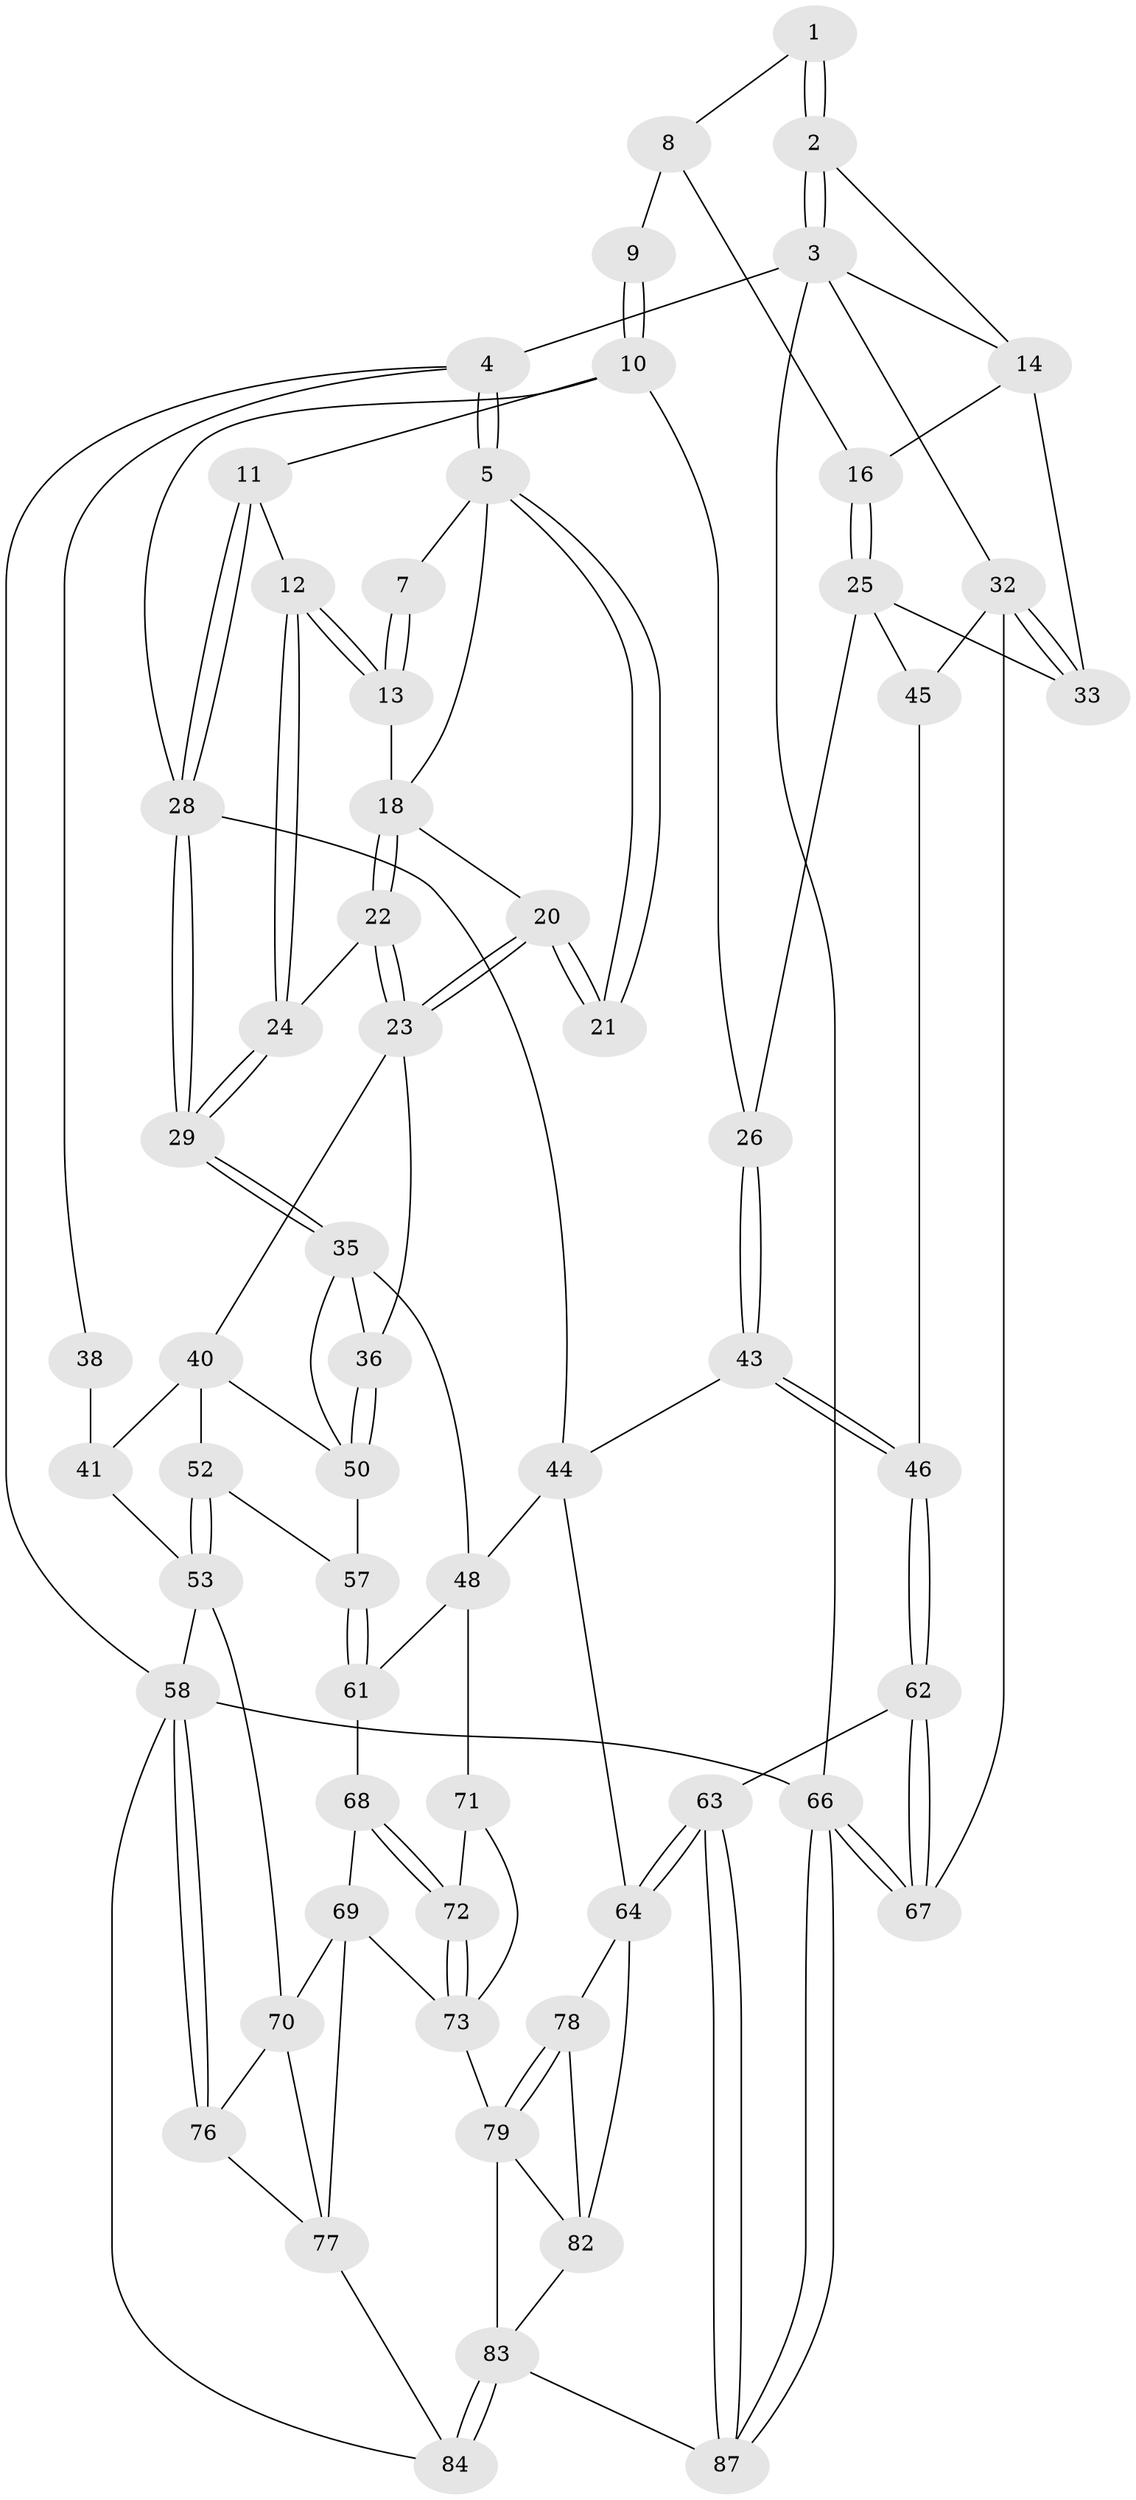 // original degree distribution, {3: 0.03409090909090909, 5: 0.5113636363636364, 6: 0.22727272727272727, 4: 0.22727272727272727}
// Generated by graph-tools (version 1.1) at 2025/11/02/27/25 16:11:56]
// undirected, 61 vertices, 137 edges
graph export_dot {
graph [start="1"]
  node [color=gray90,style=filled];
  1 [pos="+0.7433855850376097+0"];
  2 [pos="+1+0"];
  3 [pos="+1+0",super="+31"];
  4 [pos="+0+0"];
  5 [pos="+0.061001499603881786+0",super="+6"];
  7 [pos="+0.4720543088108836+0"];
  8 [pos="+0.7273705488071383+0",super="+17"];
  9 [pos="+0.6078711331844213+0.12979571177819646"];
  10 [pos="+0.569783380800112+0.15136621163774205",super="+27"];
  11 [pos="+0.5421830257447169+0.14924026191048545"];
  12 [pos="+0.48713146110356187+0.1192606666022242"];
  13 [pos="+0.48137692719732644+0.10286892213982063"];
  14 [pos="+0.852727753289318+0.17469099020372406",super="+15"];
  16 [pos="+0.8341664608863355+0.18815389351891498"];
  18 [pos="+0.299159447372338+0.03134033771199932",super="+19"];
  20 [pos="+0.17957600318671027+0.24373567617650652"];
  21 [pos="+0.1506184343993862+0.23216736988512443"];
  22 [pos="+0.3022667361695125+0.21911475548332554"];
  23 [pos="+0.20561327655132314+0.25938662213990044",super="+37"];
  24 [pos="+0.32552568218500466+0.21889709677463856"];
  25 [pos="+0.7712419856636973+0.31395309103937674",super="+34"];
  26 [pos="+0.7363902675472989+0.32868424228510584"];
  28 [pos="+0.4746659071897081+0.35568594865635506",super="+30"];
  29 [pos="+0.460777412826982+0.3611854739192268"];
  32 [pos="+1+0.3977936049046927",super="+56"];
  33 [pos="+1+0.38546281359778733"];
  35 [pos="+0.3993540406560412+0.4617147248939331",super="+49"];
  36 [pos="+0.2940891391691276+0.4336030626392508"];
  38 [pos="+0+0.15631673832087564",super="+39"];
  40 [pos="+0.11033504766187027+0.4721619397514851",super="+51"];
  41 [pos="+0.03373139820132022+0.39395451675351956",super="+42"];
  43 [pos="+0.6632938788486867+0.5205387154998041"];
  44 [pos="+0.6538579399290481+0.5233100703032016",super="+47"];
  45 [pos="+0.8312352481217735+0.5120211101459126"];
  46 [pos="+0.7636109728080829+0.5565195991155425"];
  48 [pos="+0.4676930264992358+0.6135547299184054",super="+60"];
  50 [pos="+0.24398949524178276+0.5413108258742866",super="+55"];
  52 [pos="+0.07547455737089452+0.5493342762966373"];
  53 [pos="+0.02560144048042833+0.6059454971194663",super="+54"];
  57 [pos="+0.2417558819485997+0.5988246467883525"];
  58 [pos="+0+0.8485884735862759",super="+59"];
  61 [pos="+0.23836103158863733+0.6482256114421233"];
  62 [pos="+0.8533758558617164+0.7499022626437798"];
  63 [pos="+0.8186206280089758+0.7884312137705349"];
  64 [pos="+0.7414822395057856+0.7899547318617864",super="+65"];
  66 [pos="+1+1"];
  67 [pos="+1+0.6676273363034959"];
  68 [pos="+0.22116439201983615+0.6618514792597231"];
  69 [pos="+0.19391311625225593+0.6732232749167006",super="+74"];
  70 [pos="+0.10291270622742796+0.669872328560446",super="+75"];
  71 [pos="+0.3973821932269389+0.6886352590502894"];
  72 [pos="+0.29893566563615315+0.7711193035466917"];
  73 [pos="+0.26923884504232454+0.8165038344201325",super="+81"];
  76 [pos="+0.03694400717015245+0.8569828130928184"];
  77 [pos="+0.19439389286450315+0.8410750656354452",super="+85"];
  78 [pos="+0.5376535493429796+0.7928283351942782"];
  79 [pos="+0.5027490356491503+0.9111067984168196",super="+80"];
  82 [pos="+0.6864917830720079+0.8367075712383402",super="+86"];
  83 [pos="+0.4347801439532928+1",super="+88"];
  84 [pos="+0.20490410660342998+1"];
  87 [pos="+0.8947729566618529+1"];
  1 -- 2;
  1 -- 2;
  1 -- 8;
  2 -- 3;
  2 -- 3;
  2 -- 14;
  3 -- 4;
  3 -- 66;
  3 -- 32;
  3 -- 14;
  4 -- 5;
  4 -- 5;
  4 -- 38;
  4 -- 58;
  5 -- 21;
  5 -- 21;
  5 -- 18;
  5 -- 7;
  7 -- 13;
  7 -- 13;
  8 -- 9 [weight=2];
  8 -- 16;
  9 -- 10;
  9 -- 10;
  10 -- 11;
  10 -- 26;
  10 -- 28;
  11 -- 12;
  11 -- 28;
  11 -- 28;
  12 -- 13;
  12 -- 13;
  12 -- 24;
  12 -- 24;
  13 -- 18;
  14 -- 16;
  14 -- 33;
  16 -- 25;
  16 -- 25;
  18 -- 22;
  18 -- 22;
  18 -- 20;
  20 -- 21;
  20 -- 21;
  20 -- 23;
  20 -- 23;
  22 -- 23;
  22 -- 23;
  22 -- 24;
  23 -- 40;
  23 -- 36;
  24 -- 29;
  24 -- 29;
  25 -- 26;
  25 -- 45;
  25 -- 33;
  26 -- 43;
  26 -- 43;
  28 -- 29;
  28 -- 29;
  28 -- 44;
  29 -- 35;
  29 -- 35;
  32 -- 33;
  32 -- 33;
  32 -- 67;
  32 -- 45;
  35 -- 36;
  35 -- 48;
  35 -- 50;
  36 -- 50;
  36 -- 50;
  38 -- 41 [weight=2];
  40 -- 41;
  40 -- 50;
  40 -- 52;
  41 -- 53;
  43 -- 44;
  43 -- 46;
  43 -- 46;
  44 -- 48;
  44 -- 64;
  45 -- 46;
  46 -- 62;
  46 -- 62;
  48 -- 61;
  48 -- 71;
  50 -- 57;
  52 -- 53;
  52 -- 53;
  52 -- 57;
  53 -- 70;
  53 -- 58;
  57 -- 61;
  57 -- 61;
  58 -- 76;
  58 -- 76;
  58 -- 66;
  58 -- 84;
  61 -- 68;
  62 -- 63;
  62 -- 67;
  62 -- 67;
  63 -- 64;
  63 -- 64;
  63 -- 87;
  63 -- 87;
  64 -- 82;
  64 -- 78;
  66 -- 67;
  66 -- 67;
  66 -- 87;
  66 -- 87;
  68 -- 69;
  68 -- 72;
  68 -- 72;
  69 -- 70;
  69 -- 73;
  69 -- 77;
  70 -- 76;
  70 -- 77;
  71 -- 72;
  71 -- 73;
  72 -- 73;
  72 -- 73;
  73 -- 79;
  76 -- 77;
  77 -- 84;
  78 -- 79;
  78 -- 79;
  78 -- 82;
  79 -- 82;
  79 -- 83;
  82 -- 83;
  83 -- 84;
  83 -- 84;
  83 -- 87;
}
